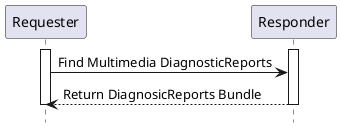 @startuml

hide footbox

participant "Requester" as Reader
participant "Responder" as Repo

activate Reader
activate Repo
Reader->Repo: Find Multimedia DiagnosticReports
Repo-->Reader: Return DiagnosicReports Bundle
deactivate Repo
deactivate Reader

@enduml
